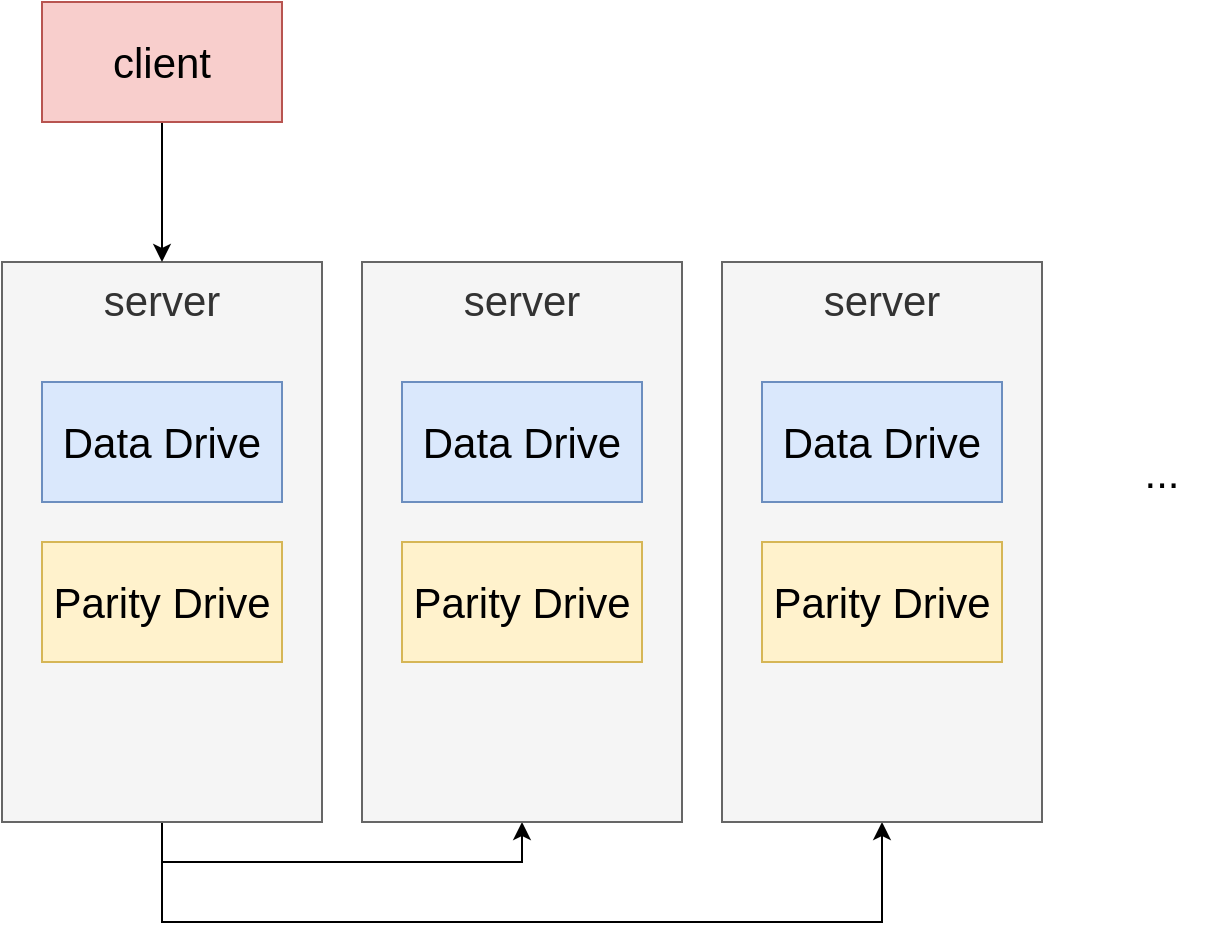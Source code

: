 <mxfile version="17.4.4" type="github">
  <diagram id="grWDxUKGPTWDO2RBl-IH" name="Page-1">
    <mxGraphModel dx="946" dy="532" grid="1" gridSize="10" guides="1" tooltips="1" connect="1" arrows="1" fold="1" page="1" pageScale="1" pageWidth="827" pageHeight="1169" math="0" shadow="0">
      <root>
        <mxCell id="0" />
        <mxCell id="1" parent="0" />
        <mxCell id="ePe9VbSAZ152NeF6bydD-18" style="edgeStyle=orthogonalEdgeStyle;rounded=0;orthogonalLoop=1;jettySize=auto;html=1;exitX=0.5;exitY=1;exitDx=0;exitDy=0;entryX=0.5;entryY=1;entryDx=0;entryDy=0;fontSize=21;" edge="1" parent="1" source="ePe9VbSAZ152NeF6bydD-3" target="ePe9VbSAZ152NeF6bydD-6">
          <mxGeometry relative="1" as="geometry" />
        </mxCell>
        <mxCell id="ePe9VbSAZ152NeF6bydD-19" style="edgeStyle=orthogonalEdgeStyle;rounded=0;orthogonalLoop=1;jettySize=auto;html=1;exitX=0.5;exitY=1;exitDx=0;exitDy=0;entryX=0.5;entryY=1;entryDx=0;entryDy=0;fontSize=21;" edge="1" parent="1" source="ePe9VbSAZ152NeF6bydD-3" target="ePe9VbSAZ152NeF6bydD-9">
          <mxGeometry relative="1" as="geometry">
            <Array as="points">
              <mxPoint x="240" y="720" />
              <mxPoint x="600" y="720" />
            </Array>
          </mxGeometry>
        </mxCell>
        <mxCell id="ePe9VbSAZ152NeF6bydD-3" value="server" style="rounded=0;whiteSpace=wrap;html=1;align=center;verticalAlign=top;fontSize=21;fillColor=#f5f5f5;fontColor=#333333;strokeColor=#666666;" vertex="1" parent="1">
          <mxGeometry x="160" y="390" width="160" height="280" as="geometry" />
        </mxCell>
        <mxCell id="ePe9VbSAZ152NeF6bydD-1" value="Data Drive" style="rounded=0;whiteSpace=wrap;html=1;fillColor=#dae8fc;strokeColor=#6c8ebf;fontSize=21;" vertex="1" parent="1">
          <mxGeometry x="180" y="450" width="120" height="60" as="geometry" />
        </mxCell>
        <mxCell id="ePe9VbSAZ152NeF6bydD-2" value="Parity&amp;nbsp;Drive" style="rounded=0;whiteSpace=wrap;html=1;fillColor=#fff2cc;strokeColor=#d6b656;fontSize=21;" vertex="1" parent="1">
          <mxGeometry x="180" y="530" width="120" height="60" as="geometry" />
        </mxCell>
        <mxCell id="ePe9VbSAZ152NeF6bydD-4" value="..." style="text;html=1;strokeColor=none;fillColor=none;align=center;verticalAlign=middle;whiteSpace=wrap;rounded=0;fontSize=21;" vertex="1" parent="1">
          <mxGeometry x="710" y="480" width="60" height="30" as="geometry" />
        </mxCell>
        <mxCell id="ePe9VbSAZ152NeF6bydD-6" value="server" style="rounded=0;whiteSpace=wrap;html=1;align=center;verticalAlign=top;fontSize=21;fillColor=#f5f5f5;fontColor=#333333;strokeColor=#666666;" vertex="1" parent="1">
          <mxGeometry x="340" y="390" width="160" height="280" as="geometry" />
        </mxCell>
        <mxCell id="ePe9VbSAZ152NeF6bydD-7" value="Data Drive" style="rounded=0;whiteSpace=wrap;html=1;fillColor=#dae8fc;strokeColor=#6c8ebf;fontSize=21;" vertex="1" parent="1">
          <mxGeometry x="360" y="450" width="120" height="60" as="geometry" />
        </mxCell>
        <mxCell id="ePe9VbSAZ152NeF6bydD-8" value="Parity&amp;nbsp;Drive" style="rounded=0;whiteSpace=wrap;html=1;fillColor=#fff2cc;strokeColor=#d6b656;fontSize=21;" vertex="1" parent="1">
          <mxGeometry x="360" y="530" width="120" height="60" as="geometry" />
        </mxCell>
        <mxCell id="ePe9VbSAZ152NeF6bydD-9" value="server" style="rounded=0;whiteSpace=wrap;html=1;align=center;verticalAlign=top;fontSize=21;fillColor=#f5f5f5;fontColor=#333333;strokeColor=#666666;" vertex="1" parent="1">
          <mxGeometry x="520" y="390" width="160" height="280" as="geometry" />
        </mxCell>
        <mxCell id="ePe9VbSAZ152NeF6bydD-10" value="Data Drive" style="rounded=0;whiteSpace=wrap;html=1;fillColor=#dae8fc;strokeColor=#6c8ebf;fontSize=21;" vertex="1" parent="1">
          <mxGeometry x="540" y="450" width="120" height="60" as="geometry" />
        </mxCell>
        <mxCell id="ePe9VbSAZ152NeF6bydD-11" value="Parity&amp;nbsp;Drive" style="rounded=0;whiteSpace=wrap;html=1;fillColor=#fff2cc;strokeColor=#d6b656;fontSize=21;" vertex="1" parent="1">
          <mxGeometry x="540" y="530" width="120" height="60" as="geometry" />
        </mxCell>
        <mxCell id="ePe9VbSAZ152NeF6bydD-16" style="edgeStyle=orthogonalEdgeStyle;rounded=0;orthogonalLoop=1;jettySize=auto;html=1;exitX=0.5;exitY=1;exitDx=0;exitDy=0;entryX=0.5;entryY=0;entryDx=0;entryDy=0;fontSize=21;" edge="1" parent="1" source="ePe9VbSAZ152NeF6bydD-14" target="ePe9VbSAZ152NeF6bydD-3">
          <mxGeometry relative="1" as="geometry" />
        </mxCell>
        <mxCell id="ePe9VbSAZ152NeF6bydD-14" value="&lt;font style=&quot;font-size: 21px;&quot;&gt;client&lt;/font&gt;" style="rounded=0;whiteSpace=wrap;html=1;fontSize=21;verticalAlign=middle;fillColor=#f8cecc;strokeColor=#b85450;" vertex="1" parent="1">
          <mxGeometry x="180" y="260" width="120" height="60" as="geometry" />
        </mxCell>
      </root>
    </mxGraphModel>
  </diagram>
</mxfile>
